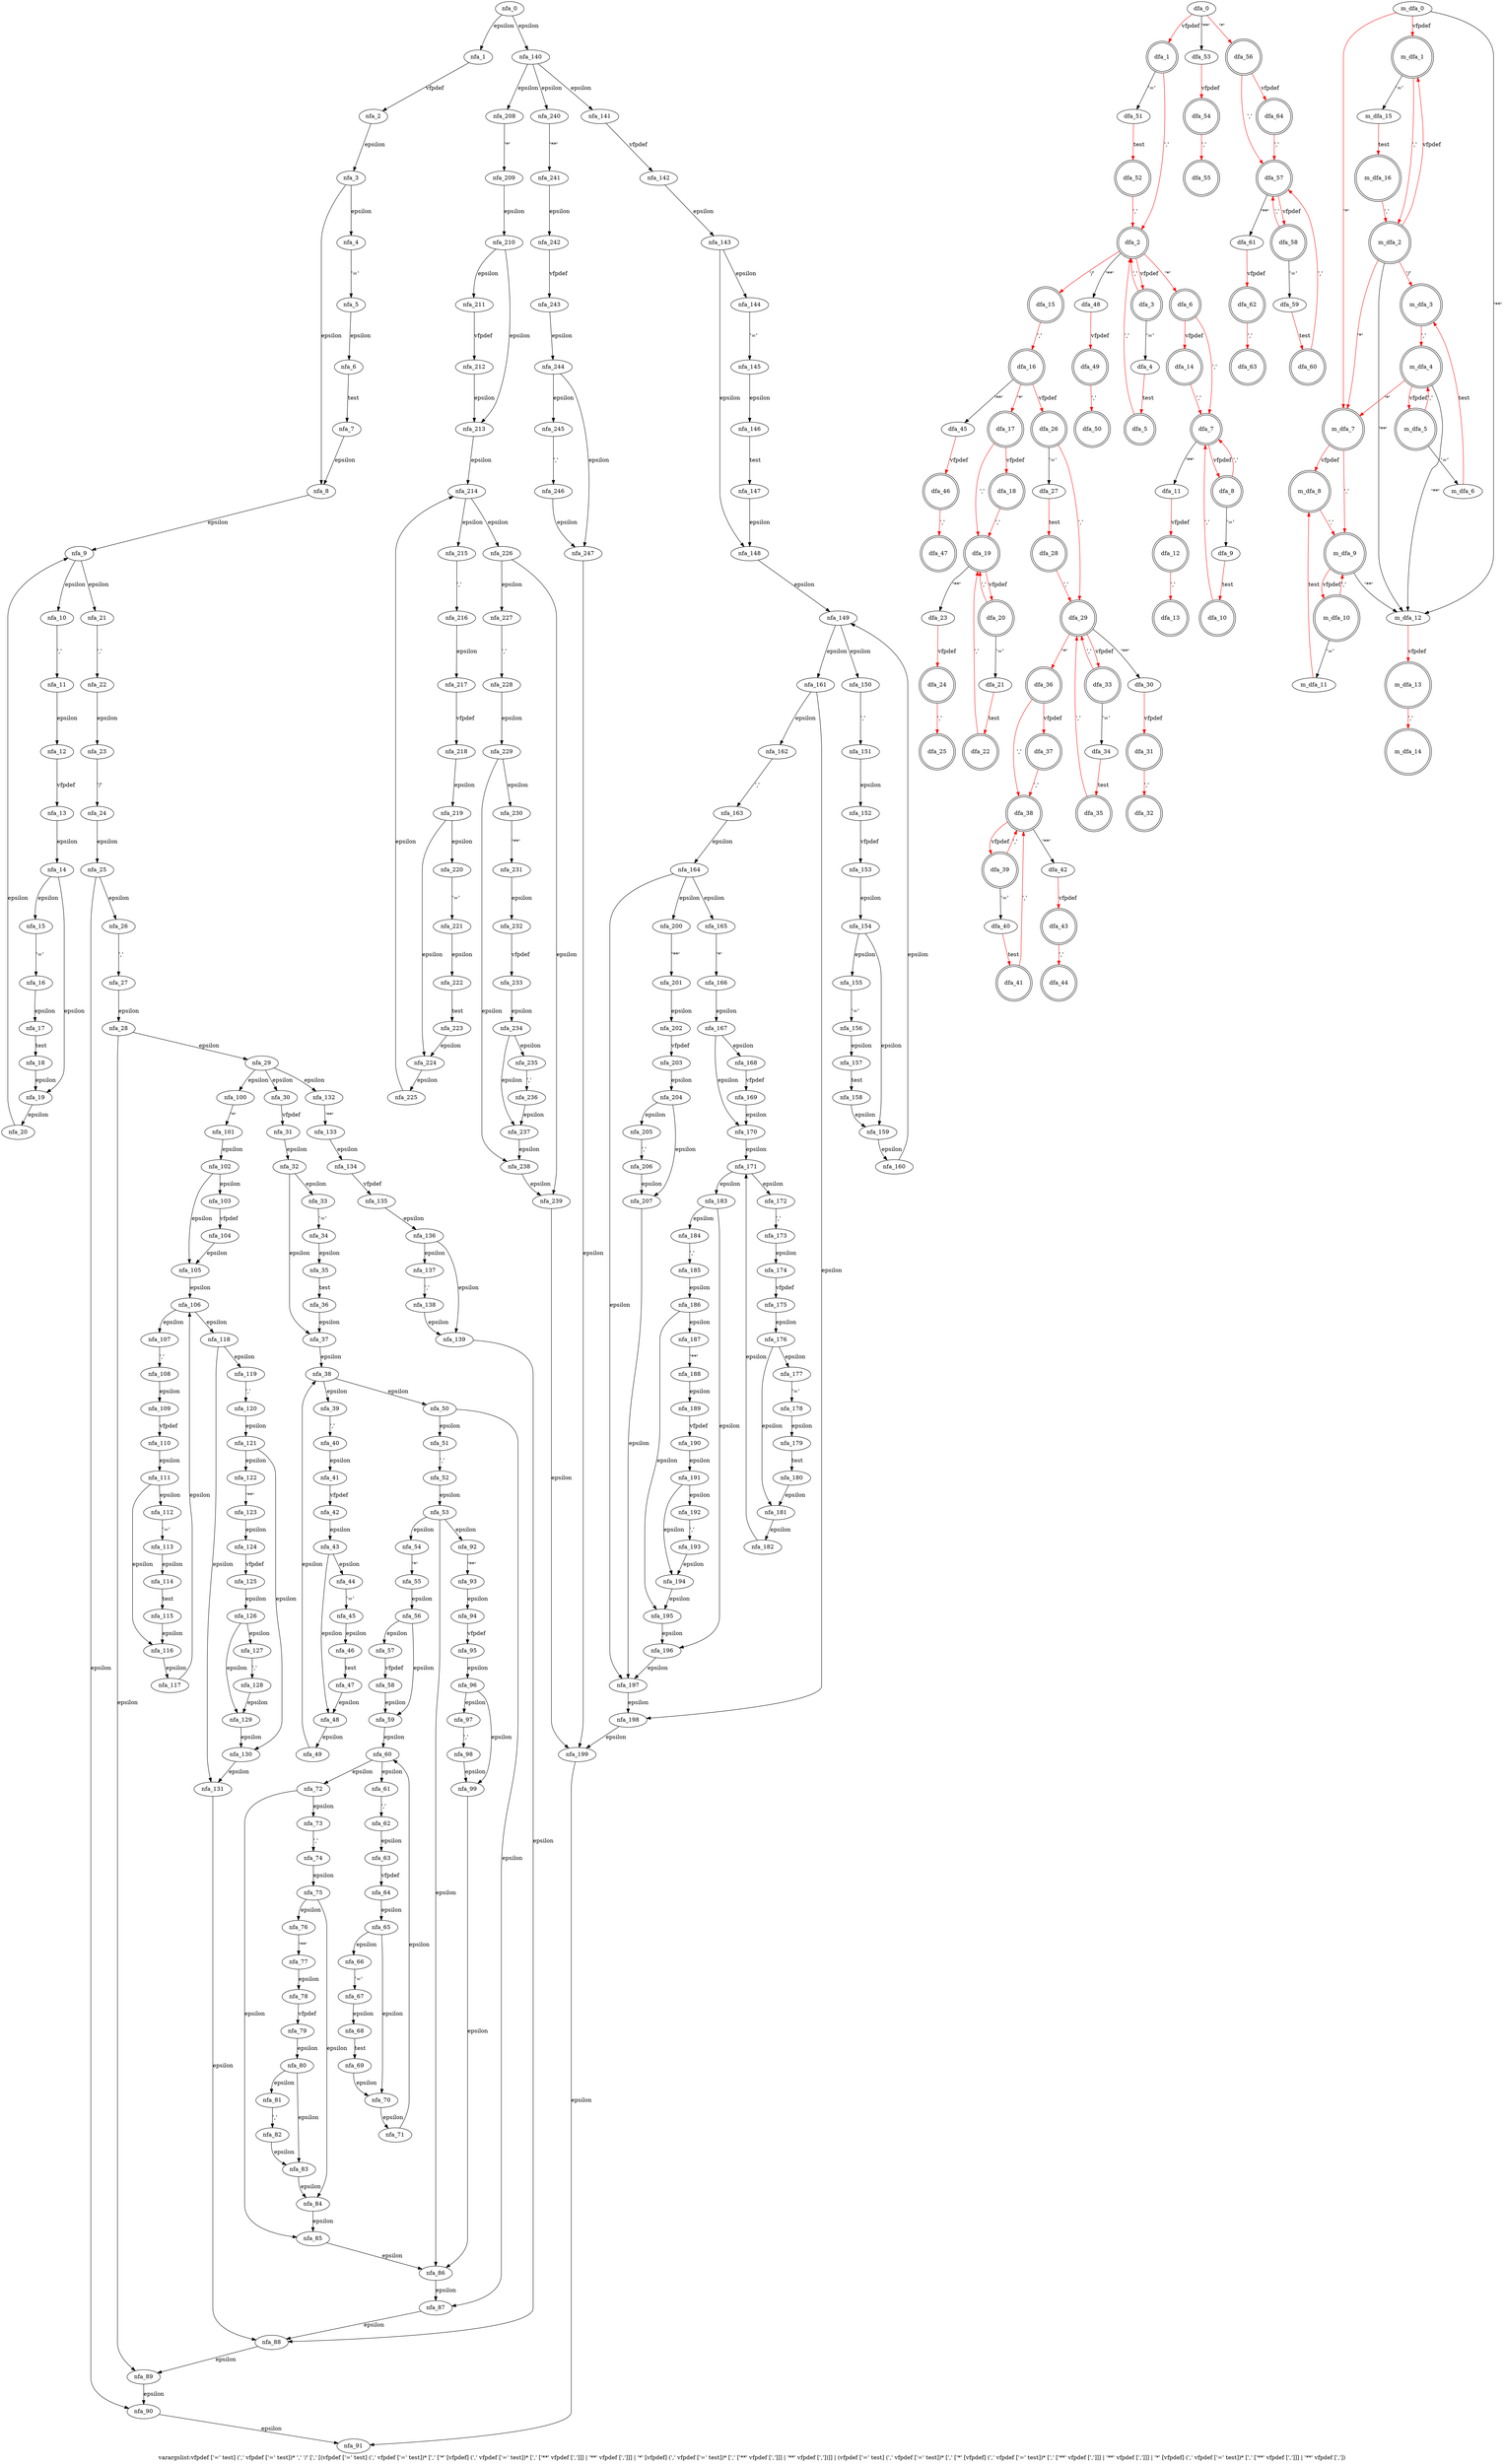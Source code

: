 digraph varargslist {
 graph[label="varargslist:vfpdef ['=' test] (',' vfpdef ['=' test])* ',' '/' [',' [(vfpdef ['=' test] (',' vfpdef ['=' test])* [',' ['*' [vfpdef] (',' vfpdef ['=' test])* [',' ['**' vfpdef [',']]] | '**' vfpdef [',']]] | '*' [vfpdef] (',' vfpdef ['=' test])* [',' ['**' vfpdef [',']]] | '**' vfpdef [','])]] | (vfpdef ['=' test] (',' vfpdef ['=' test])* [',' ['*' [vfpdef] (',' vfpdef ['=' test])* [',' ['**' vfpdef [',']]] | '**' vfpdef [',']]] | '*' [vfpdef] (',' vfpdef ['=' test])* [',' ['**' vfpdef [',']]] | '**' vfpdef [','])"]
 subgraph varargslist_nfa {
  nfa_0->nfa_1[label="epsilon"]
  nfa_1->nfa_2[label="vfpdef"]
  nfa_2->nfa_3[label="epsilon"]
  nfa_3->nfa_4[label="epsilon"]
  nfa_4->nfa_5[label="'='"]
  nfa_5->nfa_6[label="epsilon"]
  nfa_6->nfa_7[label="test"]
  nfa_7->nfa_8[label="epsilon"]
  nfa_8->nfa_9[label="epsilon"]
  nfa_9->nfa_10[label="epsilon"]
  nfa_10->nfa_11[label="','"]
  nfa_11->nfa_12[label="epsilon"]
  nfa_12->nfa_13[label="vfpdef"]
  nfa_13->nfa_14[label="epsilon"]
  nfa_14->nfa_15[label="epsilon"]
  nfa_15->nfa_16[label="'='"]
  nfa_16->nfa_17[label="epsilon"]
  nfa_17->nfa_18[label="test"]
  nfa_18->nfa_19[label="epsilon"]
  nfa_19->nfa_20[label="epsilon"]
  nfa_20->nfa_9[label="epsilon"]
  nfa_14->nfa_19[label="epsilon"]
  nfa_9->nfa_21[label="epsilon"]
  nfa_21->nfa_22[label="','"]
  nfa_22->nfa_23[label="epsilon"]
  nfa_23->nfa_24[label="'/'"]
  nfa_24->nfa_25[label="epsilon"]
  nfa_25->nfa_26[label="epsilon"]
  nfa_26->nfa_27[label="','"]
  nfa_27->nfa_28[label="epsilon"]
  nfa_28->nfa_29[label="epsilon"]
  nfa_29->nfa_30[label="epsilon"]
  nfa_30->nfa_31[label="vfpdef"]
  nfa_31->nfa_32[label="epsilon"]
  nfa_32->nfa_33[label="epsilon"]
  nfa_33->nfa_34[label="'='"]
  nfa_34->nfa_35[label="epsilon"]
  nfa_35->nfa_36[label="test"]
  nfa_36->nfa_37[label="epsilon"]
  nfa_37->nfa_38[label="epsilon"]
  nfa_38->nfa_39[label="epsilon"]
  nfa_39->nfa_40[label="','"]
  nfa_40->nfa_41[label="epsilon"]
  nfa_41->nfa_42[label="vfpdef"]
  nfa_42->nfa_43[label="epsilon"]
  nfa_43->nfa_44[label="epsilon"]
  nfa_44->nfa_45[label="'='"]
  nfa_45->nfa_46[label="epsilon"]
  nfa_46->nfa_47[label="test"]
  nfa_47->nfa_48[label="epsilon"]
  nfa_48->nfa_49[label="epsilon"]
  nfa_49->nfa_38[label="epsilon"]
  nfa_43->nfa_48[label="epsilon"]
  nfa_38->nfa_50[label="epsilon"]
  nfa_50->nfa_51[label="epsilon"]
  nfa_51->nfa_52[label="','"]
  nfa_52->nfa_53[label="epsilon"]
  nfa_53->nfa_54[label="epsilon"]
  nfa_54->nfa_55[label="'*'"]
  nfa_55->nfa_56[label="epsilon"]
  nfa_56->nfa_57[label="epsilon"]
  nfa_57->nfa_58[label="vfpdef"]
  nfa_58->nfa_59[label="epsilon"]
  nfa_59->nfa_60[label="epsilon"]
  nfa_60->nfa_61[label="epsilon"]
  nfa_61->nfa_62[label="','"]
  nfa_62->nfa_63[label="epsilon"]
  nfa_63->nfa_64[label="vfpdef"]
  nfa_64->nfa_65[label="epsilon"]
  nfa_65->nfa_66[label="epsilon"]
  nfa_66->nfa_67[label="'='"]
  nfa_67->nfa_68[label="epsilon"]
  nfa_68->nfa_69[label="test"]
  nfa_69->nfa_70[label="epsilon"]
  nfa_70->nfa_71[label="epsilon"]
  nfa_71->nfa_60[label="epsilon"]
  nfa_65->nfa_70[label="epsilon"]
  nfa_60->nfa_72[label="epsilon"]
  nfa_72->nfa_73[label="epsilon"]
  nfa_73->nfa_74[label="','"]
  nfa_74->nfa_75[label="epsilon"]
  nfa_75->nfa_76[label="epsilon"]
  nfa_76->nfa_77[label="'**'"]
  nfa_77->nfa_78[label="epsilon"]
  nfa_78->nfa_79[label="vfpdef"]
  nfa_79->nfa_80[label="epsilon"]
  nfa_80->nfa_81[label="epsilon"]
  nfa_81->nfa_82[label="','"]
  nfa_82->nfa_83[label="epsilon"]
  nfa_83->nfa_84[label="epsilon"]
  nfa_84->nfa_85[label="epsilon"]
  nfa_85->nfa_86[label="epsilon"]
  nfa_86->nfa_87[label="epsilon"]
  nfa_87->nfa_88[label="epsilon"]
  nfa_88->nfa_89[label="epsilon"]
  nfa_89->nfa_90[label="epsilon"]
  nfa_90->nfa_91[label="epsilon"]
  nfa_80->nfa_83[label="epsilon"]
  nfa_75->nfa_84[label="epsilon"]
  nfa_72->nfa_85[label="epsilon"]
  nfa_56->nfa_59[label="epsilon"]
  nfa_53->nfa_92[label="epsilon"]
  nfa_92->nfa_93[label="'**'"]
  nfa_93->nfa_94[label="epsilon"]
  nfa_94->nfa_95[label="vfpdef"]
  nfa_95->nfa_96[label="epsilon"]
  nfa_96->nfa_97[label="epsilon"]
  nfa_97->nfa_98[label="','"]
  nfa_98->nfa_99[label="epsilon"]
  nfa_99->nfa_86[label="epsilon"]
  nfa_96->nfa_99[label="epsilon"]
  nfa_53->nfa_86[label="epsilon"]
  nfa_50->nfa_87[label="epsilon"]
  nfa_32->nfa_37[label="epsilon"]
  nfa_29->nfa_100[label="epsilon"]
  nfa_100->nfa_101[label="'*'"]
  nfa_101->nfa_102[label="epsilon"]
  nfa_102->nfa_103[label="epsilon"]
  nfa_103->nfa_104[label="vfpdef"]
  nfa_104->nfa_105[label="epsilon"]
  nfa_105->nfa_106[label="epsilon"]
  nfa_106->nfa_107[label="epsilon"]
  nfa_107->nfa_108[label="','"]
  nfa_108->nfa_109[label="epsilon"]
  nfa_109->nfa_110[label="vfpdef"]
  nfa_110->nfa_111[label="epsilon"]
  nfa_111->nfa_112[label="epsilon"]
  nfa_112->nfa_113[label="'='"]
  nfa_113->nfa_114[label="epsilon"]
  nfa_114->nfa_115[label="test"]
  nfa_115->nfa_116[label="epsilon"]
  nfa_116->nfa_117[label="epsilon"]
  nfa_117->nfa_106[label="epsilon"]
  nfa_111->nfa_116[label="epsilon"]
  nfa_106->nfa_118[label="epsilon"]
  nfa_118->nfa_119[label="epsilon"]
  nfa_119->nfa_120[label="','"]
  nfa_120->nfa_121[label="epsilon"]
  nfa_121->nfa_122[label="epsilon"]
  nfa_122->nfa_123[label="'**'"]
  nfa_123->nfa_124[label="epsilon"]
  nfa_124->nfa_125[label="vfpdef"]
  nfa_125->nfa_126[label="epsilon"]
  nfa_126->nfa_127[label="epsilon"]
  nfa_127->nfa_128[label="','"]
  nfa_128->nfa_129[label="epsilon"]
  nfa_129->nfa_130[label="epsilon"]
  nfa_130->nfa_131[label="epsilon"]
  nfa_131->nfa_88[label="epsilon"]
  nfa_126->nfa_129[label="epsilon"]
  nfa_121->nfa_130[label="epsilon"]
  nfa_118->nfa_131[label="epsilon"]
  nfa_102->nfa_105[label="epsilon"]
  nfa_29->nfa_132[label="epsilon"]
  nfa_132->nfa_133[label="'**'"]
  nfa_133->nfa_134[label="epsilon"]
  nfa_134->nfa_135[label="vfpdef"]
  nfa_135->nfa_136[label="epsilon"]
  nfa_136->nfa_137[label="epsilon"]
  nfa_137->nfa_138[label="','"]
  nfa_138->nfa_139[label="epsilon"]
  nfa_139->nfa_88[label="epsilon"]
  nfa_136->nfa_139[label="epsilon"]
  nfa_28->nfa_89[label="epsilon"]
  nfa_25->nfa_90[label="epsilon"]
  nfa_3->nfa_8[label="epsilon"]
  nfa_0->nfa_140[label="epsilon"]
  nfa_140->nfa_141[label="epsilon"]
  nfa_141->nfa_142[label="vfpdef"]
  nfa_142->nfa_143[label="epsilon"]
  nfa_143->nfa_144[label="epsilon"]
  nfa_144->nfa_145[label="'='"]
  nfa_145->nfa_146[label="epsilon"]
  nfa_146->nfa_147[label="test"]
  nfa_147->nfa_148[label="epsilon"]
  nfa_148->nfa_149[label="epsilon"]
  nfa_149->nfa_150[label="epsilon"]
  nfa_150->nfa_151[label="','"]
  nfa_151->nfa_152[label="epsilon"]
  nfa_152->nfa_153[label="vfpdef"]
  nfa_153->nfa_154[label="epsilon"]
  nfa_154->nfa_155[label="epsilon"]
  nfa_155->nfa_156[label="'='"]
  nfa_156->nfa_157[label="epsilon"]
  nfa_157->nfa_158[label="test"]
  nfa_158->nfa_159[label="epsilon"]
  nfa_159->nfa_160[label="epsilon"]
  nfa_160->nfa_149[label="epsilon"]
  nfa_154->nfa_159[label="epsilon"]
  nfa_149->nfa_161[label="epsilon"]
  nfa_161->nfa_162[label="epsilon"]
  nfa_162->nfa_163[label="','"]
  nfa_163->nfa_164[label="epsilon"]
  nfa_164->nfa_165[label="epsilon"]
  nfa_165->nfa_166[label="'*'"]
  nfa_166->nfa_167[label="epsilon"]
  nfa_167->nfa_168[label="epsilon"]
  nfa_168->nfa_169[label="vfpdef"]
  nfa_169->nfa_170[label="epsilon"]
  nfa_170->nfa_171[label="epsilon"]
  nfa_171->nfa_172[label="epsilon"]
  nfa_172->nfa_173[label="','"]
  nfa_173->nfa_174[label="epsilon"]
  nfa_174->nfa_175[label="vfpdef"]
  nfa_175->nfa_176[label="epsilon"]
  nfa_176->nfa_177[label="epsilon"]
  nfa_177->nfa_178[label="'='"]
  nfa_178->nfa_179[label="epsilon"]
  nfa_179->nfa_180[label="test"]
  nfa_180->nfa_181[label="epsilon"]
  nfa_181->nfa_182[label="epsilon"]
  nfa_182->nfa_171[label="epsilon"]
  nfa_176->nfa_181[label="epsilon"]
  nfa_171->nfa_183[label="epsilon"]
  nfa_183->nfa_184[label="epsilon"]
  nfa_184->nfa_185[label="','"]
  nfa_185->nfa_186[label="epsilon"]
  nfa_186->nfa_187[label="epsilon"]
  nfa_187->nfa_188[label="'**'"]
  nfa_188->nfa_189[label="epsilon"]
  nfa_189->nfa_190[label="vfpdef"]
  nfa_190->nfa_191[label="epsilon"]
  nfa_191->nfa_192[label="epsilon"]
  nfa_192->nfa_193[label="','"]
  nfa_193->nfa_194[label="epsilon"]
  nfa_194->nfa_195[label="epsilon"]
  nfa_195->nfa_196[label="epsilon"]
  nfa_196->nfa_197[label="epsilon"]
  nfa_197->nfa_198[label="epsilon"]
  nfa_198->nfa_199[label="epsilon"]
  nfa_199->nfa_91[label="epsilon"]
  nfa_191->nfa_194[label="epsilon"]
  nfa_186->nfa_195[label="epsilon"]
  nfa_183->nfa_196[label="epsilon"]
  nfa_167->nfa_170[label="epsilon"]
  nfa_164->nfa_200[label="epsilon"]
  nfa_200->nfa_201[label="'**'"]
  nfa_201->nfa_202[label="epsilon"]
  nfa_202->nfa_203[label="vfpdef"]
  nfa_203->nfa_204[label="epsilon"]
  nfa_204->nfa_205[label="epsilon"]
  nfa_205->nfa_206[label="','"]
  nfa_206->nfa_207[label="epsilon"]
  nfa_207->nfa_197[label="epsilon"]
  nfa_204->nfa_207[label="epsilon"]
  nfa_164->nfa_197[label="epsilon"]
  nfa_161->nfa_198[label="epsilon"]
  nfa_143->nfa_148[label="epsilon"]
  nfa_140->nfa_208[label="epsilon"]
  nfa_208->nfa_209[label="'*'"]
  nfa_209->nfa_210[label="epsilon"]
  nfa_210->nfa_211[label="epsilon"]
  nfa_211->nfa_212[label="vfpdef"]
  nfa_212->nfa_213[label="epsilon"]
  nfa_213->nfa_214[label="epsilon"]
  nfa_214->nfa_215[label="epsilon"]
  nfa_215->nfa_216[label="','"]
  nfa_216->nfa_217[label="epsilon"]
  nfa_217->nfa_218[label="vfpdef"]
  nfa_218->nfa_219[label="epsilon"]
  nfa_219->nfa_220[label="epsilon"]
  nfa_220->nfa_221[label="'='"]
  nfa_221->nfa_222[label="epsilon"]
  nfa_222->nfa_223[label="test"]
  nfa_223->nfa_224[label="epsilon"]
  nfa_224->nfa_225[label="epsilon"]
  nfa_225->nfa_214[label="epsilon"]
  nfa_219->nfa_224[label="epsilon"]
  nfa_214->nfa_226[label="epsilon"]
  nfa_226->nfa_227[label="epsilon"]
  nfa_227->nfa_228[label="','"]
  nfa_228->nfa_229[label="epsilon"]
  nfa_229->nfa_230[label="epsilon"]
  nfa_230->nfa_231[label="'**'"]
  nfa_231->nfa_232[label="epsilon"]
  nfa_232->nfa_233[label="vfpdef"]
  nfa_233->nfa_234[label="epsilon"]
  nfa_234->nfa_235[label="epsilon"]
  nfa_235->nfa_236[label="','"]
  nfa_236->nfa_237[label="epsilon"]
  nfa_237->nfa_238[label="epsilon"]
  nfa_238->nfa_239[label="epsilon"]
  nfa_239->nfa_199[label="epsilon"]
  nfa_234->nfa_237[label="epsilon"]
  nfa_229->nfa_238[label="epsilon"]
  nfa_226->nfa_239[label="epsilon"]
  nfa_210->nfa_213[label="epsilon"]
  nfa_140->nfa_240[label="epsilon"]
  nfa_240->nfa_241[label="'**'"]
  nfa_241->nfa_242[label="epsilon"]
  nfa_242->nfa_243[label="vfpdef"]
  nfa_243->nfa_244[label="epsilon"]
  nfa_244->nfa_245[label="epsilon"]
  nfa_245->nfa_246[label="','"]
  nfa_246->nfa_247[label="epsilon"]
  nfa_247->nfa_199[label="epsilon"]
  nfa_244->nfa_247[label="epsilon"]
  }
 subgraph varargslist_dfa {
  dfa_0->dfa_1[label="vfpdef",color=red]
  dfa_1->dfa_2[label="','",color=red]
  dfa_2->dfa_3[label="vfpdef",color=red]
  dfa_3->dfa_2[label="','",color=red]
  dfa_3->dfa_4[label="'='"]
  dfa_4->dfa_5[label="test",color=red]
  dfa_5->dfa_2[label="','",color=red]
  dfa_2->dfa_6[label="'*'",color=red]
  dfa_6->dfa_7[label="','",color=red]
  dfa_7->dfa_8[label="vfpdef",color=red]
  dfa_8->dfa_7[label="','",color=red]
  dfa_8->dfa_9[label="'='"]
  dfa_9->dfa_10[label="test",color=red]
  dfa_10->dfa_7[label="','",color=red]
  dfa_7->dfa_11[label="'**'"]
  dfa_11->dfa_12[label="vfpdef",color=red]
  dfa_12->dfa_13[label="','",color=red]
  dfa_6->dfa_14[label="vfpdef",color=red]
  dfa_14->dfa_7[label="','",color=red]
  dfa_2->dfa_15[label="'/'",color=red]
  dfa_15->dfa_16[label="','",color=red]
  dfa_16->dfa_17[label="'*'",color=red]
  dfa_17->dfa_18[label="vfpdef",color=red]
  dfa_18->dfa_19[label="','",color=red]
  dfa_19->dfa_20[label="vfpdef",color=red]
  dfa_20->dfa_19[label="','",color=red]
  dfa_20->dfa_21[label="'='"]
  dfa_21->dfa_22[label="test",color=red]
  dfa_22->dfa_19[label="','",color=red]
  dfa_19->dfa_23[label="'**'"]
  dfa_23->dfa_24[label="vfpdef",color=red]
  dfa_24->dfa_25[label="','",color=red]
  dfa_17->dfa_19[label="','",color=red]
  dfa_16->dfa_26[label="vfpdef",color=red]
  dfa_26->dfa_27[label="'='"]
  dfa_27->dfa_28[label="test",color=red]
  dfa_28->dfa_29[label="','",color=red]
  dfa_29->dfa_30[label="'**'"]
  dfa_30->dfa_31[label="vfpdef",color=red]
  dfa_31->dfa_32[label="','",color=red]
  dfa_29->dfa_33[label="vfpdef",color=red]
  dfa_33->dfa_29[label="','",color=red]
  dfa_33->dfa_34[label="'='"]
  dfa_34->dfa_35[label="test",color=red]
  dfa_35->dfa_29[label="','",color=red]
  dfa_29->dfa_36[label="'*'",color=red]
  dfa_36->dfa_37[label="vfpdef",color=red]
  dfa_37->dfa_38[label="','",color=red]
  dfa_38->dfa_39[label="vfpdef",color=red]
  dfa_39->dfa_38[label="','",color=red]
  dfa_39->dfa_40[label="'='"]
  dfa_40->dfa_41[label="test",color=red]
  dfa_41->dfa_38[label="','",color=red]
  dfa_38->dfa_42[label="'**'"]
  dfa_42->dfa_43[label="vfpdef",color=red]
  dfa_43->dfa_44[label="','",color=red]
  dfa_36->dfa_38[label="','",color=red]
  dfa_26->dfa_29[label="','",color=red]
  dfa_16->dfa_45[label="'**'"]
  dfa_45->dfa_46[label="vfpdef",color=red]
  dfa_46->dfa_47[label="','",color=red]
  dfa_2->dfa_48[label="'**'"]
  dfa_48->dfa_49[label="vfpdef",color=red]
  dfa_49->dfa_50[label="','",color=red]
  dfa_1->dfa_51[label="'='"]
  dfa_51->dfa_52[label="test",color=red]
  dfa_52->dfa_2[label="','",color=red]
  dfa_0->dfa_53[label="'**'"]
  dfa_53->dfa_54[label="vfpdef",color=red]
  dfa_54->dfa_55[label="','",color=red]
  dfa_0->dfa_56[label="'*'",color=red]
  dfa_56->dfa_57[label="','",color=red]
  dfa_57->dfa_58[label="vfpdef",color=red]
  dfa_58->dfa_57[label="','",color=red]
  dfa_58->dfa_59[label="'='"]
  dfa_59->dfa_60[label="test",color=red]
  dfa_60->dfa_57[label="','",color=red]
  dfa_57->dfa_61[label="'**'"]
  dfa_61->dfa_62[label="vfpdef",color=red]
  dfa_62->dfa_63[label="','",color=red]
  dfa_56->dfa_64[label="vfpdef",color=red]
  dfa_64->dfa_57[label="','",color=red]
  dfa_1[shape=doublecircle]
  dfa_2[shape=doublecircle]
  dfa_3[shape=doublecircle]
  dfa_5[shape=doublecircle]
  dfa_6[shape=doublecircle]
  dfa_7[shape=doublecircle]
  dfa_8[shape=doublecircle]
  dfa_10[shape=doublecircle]
  dfa_12[shape=doublecircle]
  dfa_13[shape=doublecircle]
  dfa_14[shape=doublecircle]
  dfa_15[shape=doublecircle]
  dfa_16[shape=doublecircle]
  dfa_17[shape=doublecircle]
  dfa_18[shape=doublecircle]
  dfa_19[shape=doublecircle]
  dfa_20[shape=doublecircle]
  dfa_22[shape=doublecircle]
  dfa_24[shape=doublecircle]
  dfa_25[shape=doublecircle]
  dfa_26[shape=doublecircle]
  dfa_28[shape=doublecircle]
  dfa_29[shape=doublecircle]
  dfa_31[shape=doublecircle]
  dfa_32[shape=doublecircle]
  dfa_33[shape=doublecircle]
  dfa_35[shape=doublecircle]
  dfa_36[shape=doublecircle]
  dfa_37[shape=doublecircle]
  dfa_38[shape=doublecircle]
  dfa_39[shape=doublecircle]
  dfa_41[shape=doublecircle]
  dfa_43[shape=doublecircle]
  dfa_44[shape=doublecircle]
  dfa_46[shape=doublecircle]
  dfa_47[shape=doublecircle]
  dfa_49[shape=doublecircle]
  dfa_50[shape=doublecircle]
  dfa_52[shape=doublecircle]
  dfa_54[shape=doublecircle]
  dfa_55[shape=doublecircle]
  dfa_56[shape=doublecircle]
  dfa_57[shape=doublecircle]
  dfa_58[shape=doublecircle]
  dfa_60[shape=doublecircle]
  dfa_62[shape=doublecircle]
  dfa_63[shape=doublecircle]
  dfa_64[shape=doublecircle]
  }
 subgraph varargslist_m_dfa {
  m_dfa_0->m_dfa_1[label="vfpdef",color=red]
  m_dfa_1->m_dfa_2[label="','",color=red]
  m_dfa_2->m_dfa_3[label="'/'",color=red]
  m_dfa_3->m_dfa_4[label="','",color=red]
  m_dfa_4->m_dfa_5[label="vfpdef",color=red]
  m_dfa_5->m_dfa_4[label="','",color=red]
  m_dfa_5->m_dfa_6[label="'='"]
  m_dfa_6->m_dfa_3[label="test",color=red]
  m_dfa_4->m_dfa_7[label="'*'",color=red]
  m_dfa_7->m_dfa_8[label="vfpdef",color=red]
  m_dfa_8->m_dfa_9[label="','",color=red]
  m_dfa_9->m_dfa_10[label="vfpdef",color=red]
  m_dfa_10->m_dfa_9[label="','",color=red]
  m_dfa_10->m_dfa_11[label="'='"]
  m_dfa_11->m_dfa_8[label="test",color=red]
  m_dfa_9->m_dfa_12[label="'**'"]
  m_dfa_12->m_dfa_13[label="vfpdef",color=red]
  m_dfa_13->m_dfa_14[label="','",color=red]
  m_dfa_7->m_dfa_9[label="','",color=red]
  m_dfa_4->m_dfa_12[label="'**'"]
  m_dfa_2->m_dfa_1[label="vfpdef",color=red]
  m_dfa_2->m_dfa_7[label="'*'",color=red]
  m_dfa_2->m_dfa_12[label="'**'"]
  m_dfa_1->m_dfa_15[label="'='"]
  m_dfa_15->m_dfa_16[label="test",color=red]
  m_dfa_16->m_dfa_2[label="','",color=red]
  m_dfa_0->m_dfa_7[label="'*'",color=red]
  m_dfa_0->m_dfa_12[label="'**'"]
  m_dfa_1[shape=doublecircle]
  m_dfa_2[shape=doublecircle]
  m_dfa_3[shape=doublecircle]
  m_dfa_4[shape=doublecircle]
  m_dfa_5[shape=doublecircle]
  m_dfa_7[shape=doublecircle]
  m_dfa_8[shape=doublecircle]
  m_dfa_9[shape=doublecircle]
  m_dfa_10[shape=doublecircle]
  m_dfa_13[shape=doublecircle]
  m_dfa_14[shape=doublecircle]
  m_dfa_16[shape=doublecircle]
  }
}
